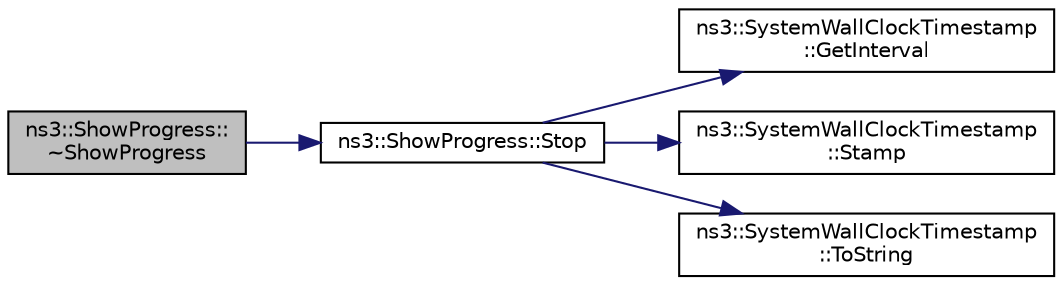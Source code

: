 digraph "ns3::ShowProgress::~ShowProgress"
{
 // LATEX_PDF_SIZE
  edge [fontname="Helvetica",fontsize="10",labelfontname="Helvetica",labelfontsize="10"];
  node [fontname="Helvetica",fontsize="10",shape=record];
  rankdir="LR";
  Node1 [label="ns3::ShowProgress::\l~ShowProgress",height=0.2,width=0.4,color="black", fillcolor="grey75", style="filled", fontcolor="black",tooltip="Destructor."];
  Node1 -> Node2 [color="midnightblue",fontsize="10",style="solid",fontname="Helvetica"];
  Node2 [label="ns3::ShowProgress::Stop",height=0.2,width=0.4,color="black", fillcolor="white", style="filled",URL="$classns3_1_1_show_progress.html#a170decc672bd88b54db29b24b421e03b",tooltip="Stop the elapsed wallclock timestamp and print the total elapsed time."];
  Node2 -> Node3 [color="midnightblue",fontsize="10",style="solid",fontname="Helvetica"];
  Node3 [label="ns3::SystemWallClockTimestamp\l::GetInterval",height=0.2,width=0.4,color="black", fillcolor="white", style="filled",URL="$classns3_1_1_system_wall_clock_timestamp.html#a92c0bc717c47d4b98f9cec84d3bfeb2d",tooltip="Get the last recorded interval."];
  Node2 -> Node4 [color="midnightblue",fontsize="10",style="solid",fontname="Helvetica"];
  Node4 [label="ns3::SystemWallClockTimestamp\l::Stamp",height=0.2,width=0.4,color="black", fillcolor="white", style="filled",URL="$classns3_1_1_system_wall_clock_timestamp.html#add15f7df2d606682b8d21c7fa80737da",tooltip="Record the current wall-clock time and delta since the last stamp()."];
  Node2 -> Node5 [color="midnightblue",fontsize="10",style="solid",fontname="Helvetica"];
  Node5 [label="ns3::SystemWallClockTimestamp\l::ToString",height=0.2,width=0.4,color="black", fillcolor="white", style="filled",URL="$classns3_1_1_system_wall_clock_timestamp.html#a2d9ac3766b1b790cbdae98faa1cf4362",tooltip="Get the last time stamp as a string."];
}
